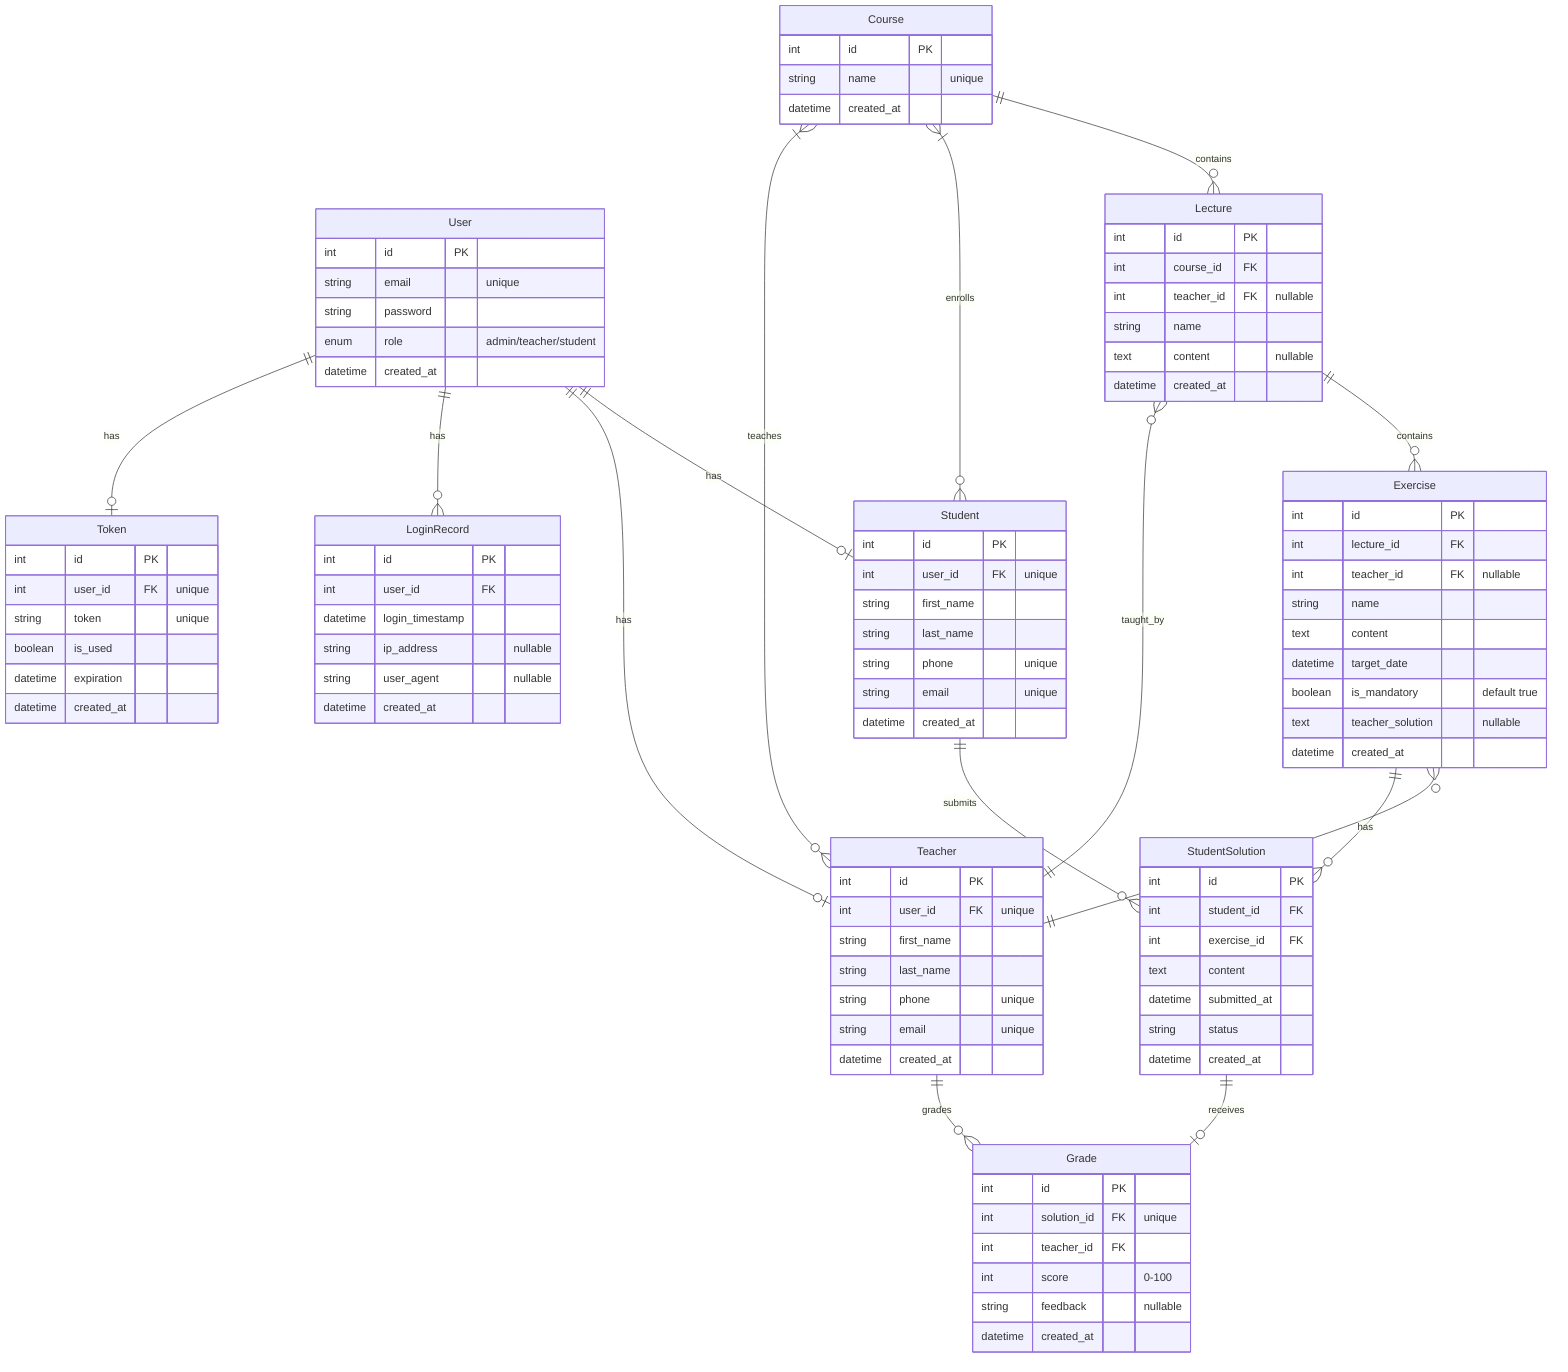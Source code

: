 erDiagram
    User ||--o| Student : has
    User ||--o| Teacher : has
    User ||--o{ LoginRecord : has
    User ||--o| Token : has

    Course ||--o{ Lecture : contains
    Course }|--o{ Student : enrolls
    Course }|--o{ Teacher : teaches

    Lecture ||--o{ Exercise : contains
    Lecture }o--|| Teacher : taught_by

    Exercise }o--|| Teacher : created_by
    Exercise ||--o{ StudentSolution : has

    Student ||--o{ StudentSolution : submits
    StudentSolution ||--o| Grade : receives

    Teacher ||--o{ Grade : grades

    User {
        int id PK
        string email "unique"
        string password
        enum role "admin/teacher/student"
        datetime created_at
    }

    Student {
        int id PK
        int user_id FK "unique"
        string first_name
        string last_name
        string phone "unique"
        string email "unique"
        datetime created_at
    }

    Teacher {
        int id PK
        int user_id FK "unique"
        string first_name
        string last_name
        string phone "unique"
        string email "unique"
        datetime created_at
    }

    Course {
        int id PK
        string name "unique"
        datetime created_at
    }

    Lecture {
        int id PK
        int course_id FK
        int teacher_id FK "nullable"
        string name
        text content "nullable"
        datetime created_at
    }

    Exercise {
        int id PK
        int lecture_id FK
        int teacher_id FK "nullable"
        string name
        text content
        datetime target_date
        boolean is_mandatory "default true"
        text teacher_solution "nullable"
        datetime created_at
    }

    StudentSolution {
        int id PK
        int student_id FK
        int exercise_id FK
        text content
        datetime submitted_at
        string status
        datetime created_at
    }

    Grade {
        int id PK
        int solution_id FK "unique"
        int teacher_id FK
        int score "0-100"
        string feedback "nullable"
        datetime created_at
    }

    LoginRecord {
        int id PK
        int user_id FK
        datetime login_timestamp
        string ip_address "nullable"
        string user_agent "nullable"
        datetime created_at
    }

    Token {
        int id PK
        int user_id FK "unique"
        string token "unique"
        boolean is_used
        datetime expiration
        datetime created_at
    }